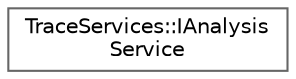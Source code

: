 digraph "Graphical Class Hierarchy"
{
 // INTERACTIVE_SVG=YES
 // LATEX_PDF_SIZE
  bgcolor="transparent";
  edge [fontname=Helvetica,fontsize=10,labelfontname=Helvetica,labelfontsize=10];
  node [fontname=Helvetica,fontsize=10,shape=box,height=0.2,width=0.4];
  rankdir="LR";
  Node0 [id="Node000000",label="TraceServices::IAnalysis\lService",height=0.2,width=0.4,color="grey40", fillcolor="white", style="filled",URL="$d7/dd6/classTraceServices_1_1IAnalysisService.html",tooltip=" "];
}
